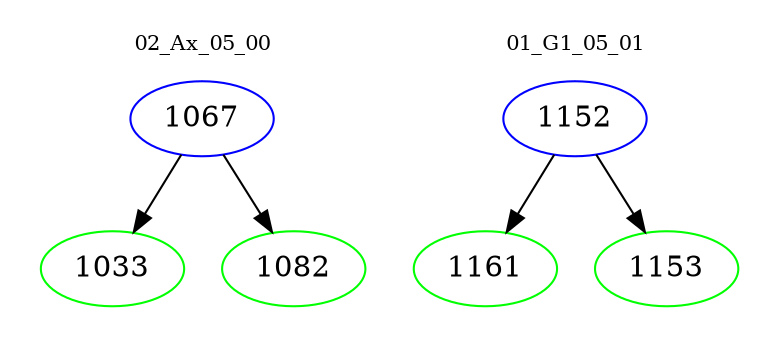digraph{
subgraph cluster_0 {
color = white
label = "02_Ax_05_00";
fontsize=10;
T0_1067 [label="1067", color="blue"]
T0_1067 -> T0_1033 [color="black"]
T0_1033 [label="1033", color="green"]
T0_1067 -> T0_1082 [color="black"]
T0_1082 [label="1082", color="green"]
}
subgraph cluster_1 {
color = white
label = "01_G1_05_01";
fontsize=10;
T1_1152 [label="1152", color="blue"]
T1_1152 -> T1_1161 [color="black"]
T1_1161 [label="1161", color="green"]
T1_1152 -> T1_1153 [color="black"]
T1_1153 [label="1153", color="green"]
}
}
